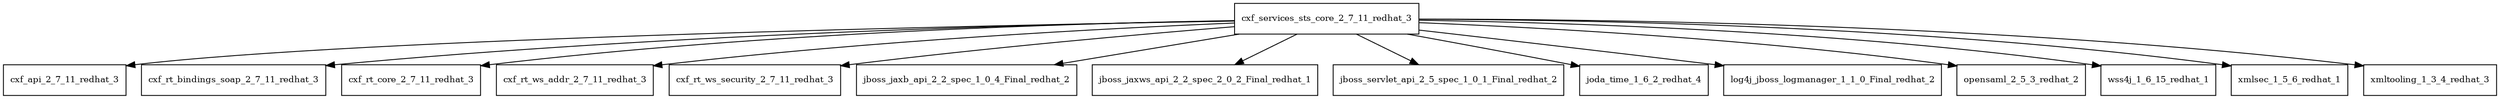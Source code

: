 digraph cxf_services_sts_core_2_7_11_redhat_3_dependencies {
  node [shape = box, fontsize=10.0];
  cxf_services_sts_core_2_7_11_redhat_3 -> cxf_api_2_7_11_redhat_3;
  cxf_services_sts_core_2_7_11_redhat_3 -> cxf_rt_bindings_soap_2_7_11_redhat_3;
  cxf_services_sts_core_2_7_11_redhat_3 -> cxf_rt_core_2_7_11_redhat_3;
  cxf_services_sts_core_2_7_11_redhat_3 -> cxf_rt_ws_addr_2_7_11_redhat_3;
  cxf_services_sts_core_2_7_11_redhat_3 -> cxf_rt_ws_security_2_7_11_redhat_3;
  cxf_services_sts_core_2_7_11_redhat_3 -> jboss_jaxb_api_2_2_spec_1_0_4_Final_redhat_2;
  cxf_services_sts_core_2_7_11_redhat_3 -> jboss_jaxws_api_2_2_spec_2_0_2_Final_redhat_1;
  cxf_services_sts_core_2_7_11_redhat_3 -> jboss_servlet_api_2_5_spec_1_0_1_Final_redhat_2;
  cxf_services_sts_core_2_7_11_redhat_3 -> joda_time_1_6_2_redhat_4;
  cxf_services_sts_core_2_7_11_redhat_3 -> log4j_jboss_logmanager_1_1_0_Final_redhat_2;
  cxf_services_sts_core_2_7_11_redhat_3 -> opensaml_2_5_3_redhat_2;
  cxf_services_sts_core_2_7_11_redhat_3 -> wss4j_1_6_15_redhat_1;
  cxf_services_sts_core_2_7_11_redhat_3 -> xmlsec_1_5_6_redhat_1;
  cxf_services_sts_core_2_7_11_redhat_3 -> xmltooling_1_3_4_redhat_3;
}
